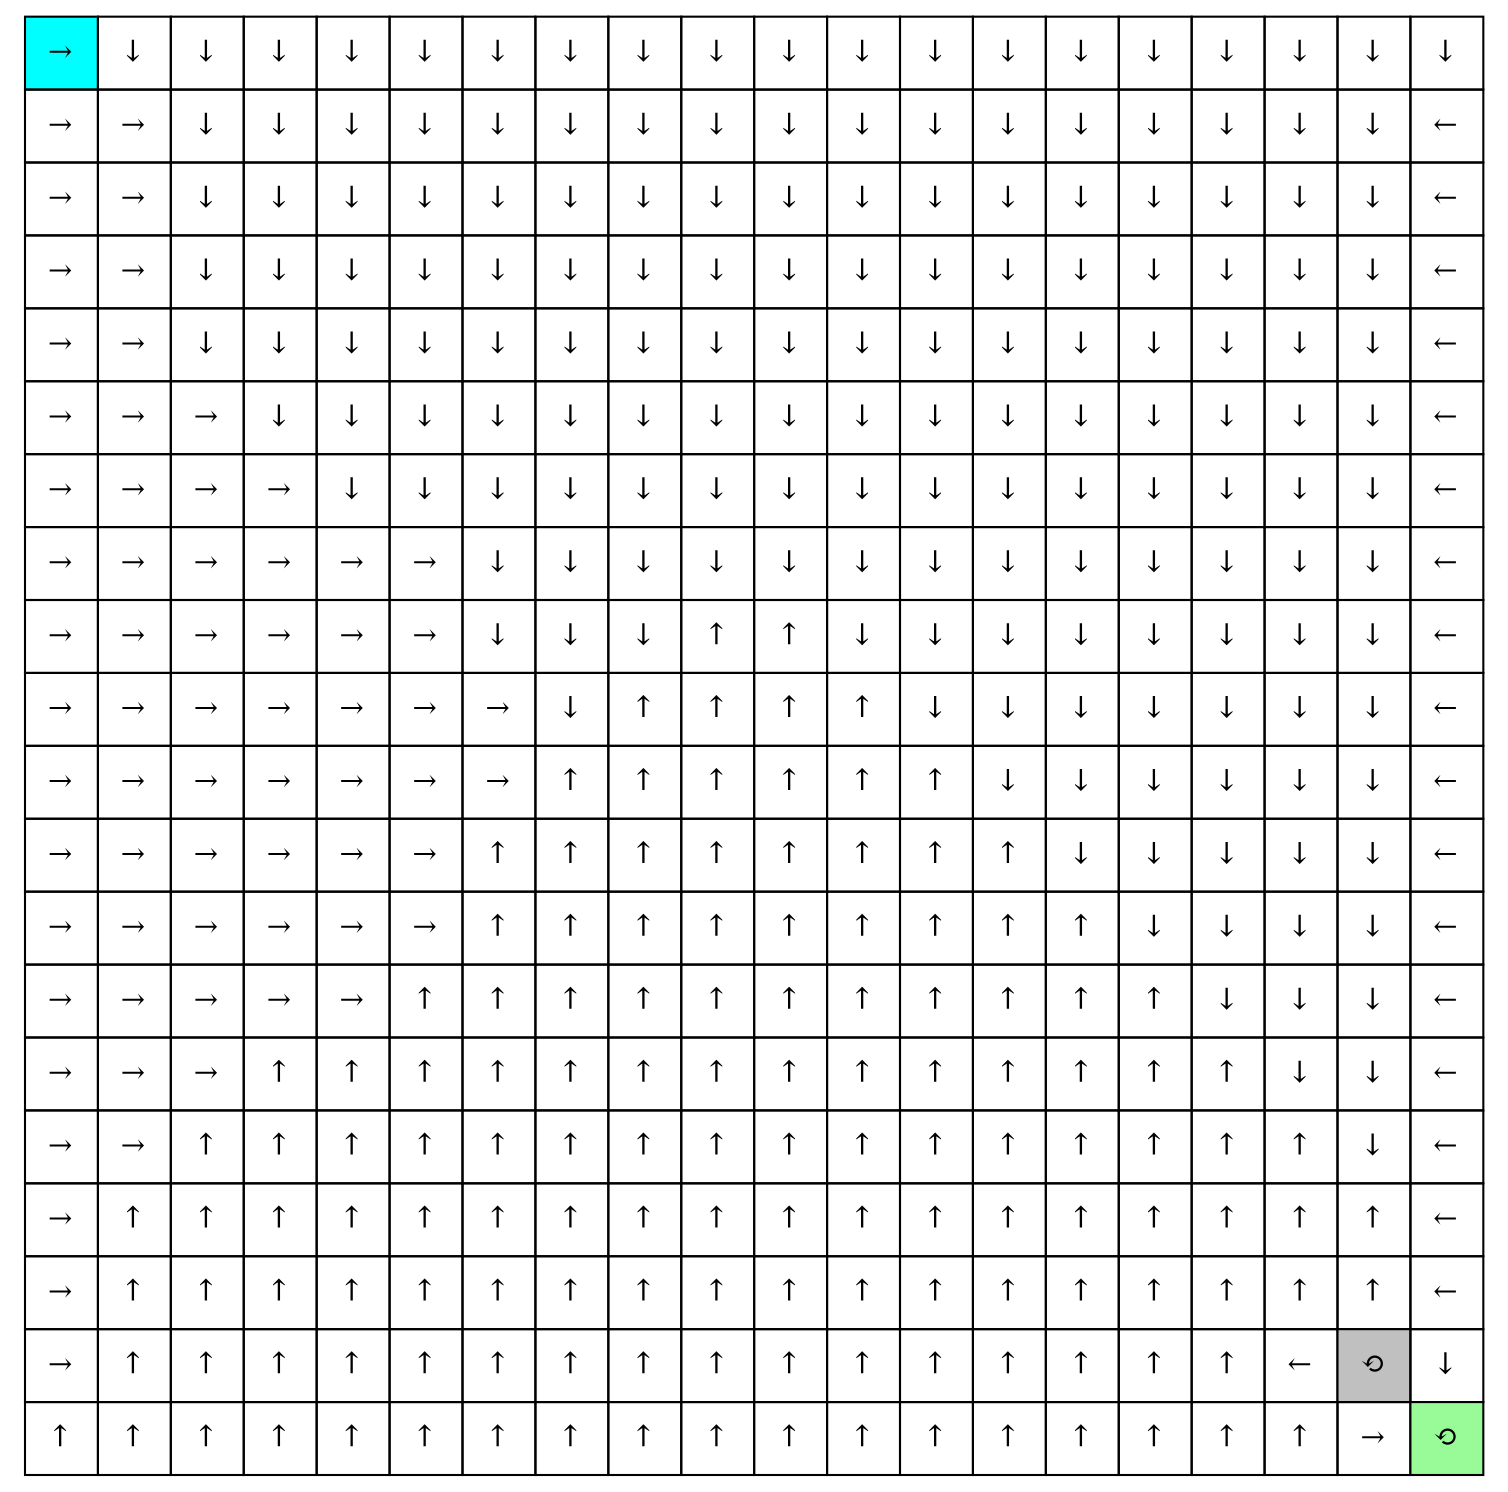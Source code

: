 digraph G
{
node [shape=plaintext]
a[label=<<TABLE BORDER="0" CELLBORDER="1" CELLSPACING="0">
<TR>
<TD width="35" height="35" fixedsize="true" BGCOLOR="cyan">&#x2192;</TD>
<TD width="35" height="35" fixedsize="true">&#x2193;</TD>
<TD width="35" height="35" fixedsize="true">&#x2193;</TD>
<TD width="35" height="35" fixedsize="true">&#x2193;</TD>
<TD width="35" height="35" fixedsize="true">&#x2193;</TD>
<TD width="35" height="35" fixedsize="true">&#x2193;</TD>
<TD width="35" height="35" fixedsize="true">&#x2193;</TD>
<TD width="35" height="35" fixedsize="true">&#x2193;</TD>
<TD width="35" height="35" fixedsize="true">&#x2193;</TD>
<TD width="35" height="35" fixedsize="true">&#x2193;</TD>
<TD width="35" height="35" fixedsize="true">&#x2193;</TD>
<TD width="35" height="35" fixedsize="true">&#x2193;</TD>
<TD width="35" height="35" fixedsize="true">&#x2193;</TD>
<TD width="35" height="35" fixedsize="true">&#x2193;</TD>
<TD width="35" height="35" fixedsize="true">&#x2193;</TD>
<TD width="35" height="35" fixedsize="true">&#x2193;</TD>
<TD width="35" height="35" fixedsize="true">&#x2193;</TD>
<TD width="35" height="35" fixedsize="true">&#x2193;</TD>
<TD width="35" height="35" fixedsize="true">&#x2193;</TD>
<TD width="35" height="35" fixedsize="true">&#x2193;</TD>
</TR>
<TR>
<TD width="35" height="35" fixedsize="true">&#x2192;</TD>
<TD width="35" height="35" fixedsize="true">&#x2192;</TD>
<TD width="35" height="35" fixedsize="true">&#x2193;</TD>
<TD width="35" height="35" fixedsize="true">&#x2193;</TD>
<TD width="35" height="35" fixedsize="true">&#x2193;</TD>
<TD width="35" height="35" fixedsize="true">&#x2193;</TD>
<TD width="35" height="35" fixedsize="true">&#x2193;</TD>
<TD width="35" height="35" fixedsize="true">&#x2193;</TD>
<TD width="35" height="35" fixedsize="true">&#x2193;</TD>
<TD width="35" height="35" fixedsize="true">&#x2193;</TD>
<TD width="35" height="35" fixedsize="true">&#x2193;</TD>
<TD width="35" height="35" fixedsize="true">&#x2193;</TD>
<TD width="35" height="35" fixedsize="true">&#x2193;</TD>
<TD width="35" height="35" fixedsize="true">&#x2193;</TD>
<TD width="35" height="35" fixedsize="true">&#x2193;</TD>
<TD width="35" height="35" fixedsize="true">&#x2193;</TD>
<TD width="35" height="35" fixedsize="true">&#x2193;</TD>
<TD width="35" height="35" fixedsize="true">&#x2193;</TD>
<TD width="35" height="35" fixedsize="true">&#x2193;</TD>
<TD width="35" height="35" fixedsize="true">&#x2190;</TD>
</TR>
<TR>
<TD width="35" height="35" fixedsize="true">&#x2192;</TD>
<TD width="35" height="35" fixedsize="true">&#x2192;</TD>
<TD width="35" height="35" fixedsize="true">&#x2193;</TD>
<TD width="35" height="35" fixedsize="true">&#x2193;</TD>
<TD width="35" height="35" fixedsize="true">&#x2193;</TD>
<TD width="35" height="35" fixedsize="true">&#x2193;</TD>
<TD width="35" height="35" fixedsize="true">&#x2193;</TD>
<TD width="35" height="35" fixedsize="true">&#x2193;</TD>
<TD width="35" height="35" fixedsize="true">&#x2193;</TD>
<TD width="35" height="35" fixedsize="true">&#x2193;</TD>
<TD width="35" height="35" fixedsize="true">&#x2193;</TD>
<TD width="35" height="35" fixedsize="true">&#x2193;</TD>
<TD width="35" height="35" fixedsize="true">&#x2193;</TD>
<TD width="35" height="35" fixedsize="true">&#x2193;</TD>
<TD width="35" height="35" fixedsize="true">&#x2193;</TD>
<TD width="35" height="35" fixedsize="true">&#x2193;</TD>
<TD width="35" height="35" fixedsize="true">&#x2193;</TD>
<TD width="35" height="35" fixedsize="true">&#x2193;</TD>
<TD width="35" height="35" fixedsize="true">&#x2193;</TD>
<TD width="35" height="35" fixedsize="true">&#x2190;</TD>
</TR>
<TR>
<TD width="35" height="35" fixedsize="true">&#x2192;</TD>
<TD width="35" height="35" fixedsize="true">&#x2192;</TD>
<TD width="35" height="35" fixedsize="true">&#x2193;</TD>
<TD width="35" height="35" fixedsize="true">&#x2193;</TD>
<TD width="35" height="35" fixedsize="true">&#x2193;</TD>
<TD width="35" height="35" fixedsize="true">&#x2193;</TD>
<TD width="35" height="35" fixedsize="true">&#x2193;</TD>
<TD width="35" height="35" fixedsize="true">&#x2193;</TD>
<TD width="35" height="35" fixedsize="true">&#x2193;</TD>
<TD width="35" height="35" fixedsize="true">&#x2193;</TD>
<TD width="35" height="35" fixedsize="true">&#x2193;</TD>
<TD width="35" height="35" fixedsize="true">&#x2193;</TD>
<TD width="35" height="35" fixedsize="true">&#x2193;</TD>
<TD width="35" height="35" fixedsize="true">&#x2193;</TD>
<TD width="35" height="35" fixedsize="true">&#x2193;</TD>
<TD width="35" height="35" fixedsize="true">&#x2193;</TD>
<TD width="35" height="35" fixedsize="true">&#x2193;</TD>
<TD width="35" height="35" fixedsize="true">&#x2193;</TD>
<TD width="35" height="35" fixedsize="true">&#x2193;</TD>
<TD width="35" height="35" fixedsize="true">&#x2190;</TD>
</TR>
<TR>
<TD width="35" height="35" fixedsize="true">&#x2192;</TD>
<TD width="35" height="35" fixedsize="true">&#x2192;</TD>
<TD width="35" height="35" fixedsize="true">&#x2193;</TD>
<TD width="35" height="35" fixedsize="true">&#x2193;</TD>
<TD width="35" height="35" fixedsize="true">&#x2193;</TD>
<TD width="35" height="35" fixedsize="true">&#x2193;</TD>
<TD width="35" height="35" fixedsize="true">&#x2193;</TD>
<TD width="35" height="35" fixedsize="true">&#x2193;</TD>
<TD width="35" height="35" fixedsize="true">&#x2193;</TD>
<TD width="35" height="35" fixedsize="true">&#x2193;</TD>
<TD width="35" height="35" fixedsize="true">&#x2193;</TD>
<TD width="35" height="35" fixedsize="true">&#x2193;</TD>
<TD width="35" height="35" fixedsize="true">&#x2193;</TD>
<TD width="35" height="35" fixedsize="true">&#x2193;</TD>
<TD width="35" height="35" fixedsize="true">&#x2193;</TD>
<TD width="35" height="35" fixedsize="true">&#x2193;</TD>
<TD width="35" height="35" fixedsize="true">&#x2193;</TD>
<TD width="35" height="35" fixedsize="true">&#x2193;</TD>
<TD width="35" height="35" fixedsize="true">&#x2193;</TD>
<TD width="35" height="35" fixedsize="true">&#x2190;</TD>
</TR>
<TR>
<TD width="35" height="35" fixedsize="true">&#x2192;</TD>
<TD width="35" height="35" fixedsize="true">&#x2192;</TD>
<TD width="35" height="35" fixedsize="true">&#x2192;</TD>
<TD width="35" height="35" fixedsize="true">&#x2193;</TD>
<TD width="35" height="35" fixedsize="true">&#x2193;</TD>
<TD width="35" height="35" fixedsize="true">&#x2193;</TD>
<TD width="35" height="35" fixedsize="true">&#x2193;</TD>
<TD width="35" height="35" fixedsize="true">&#x2193;</TD>
<TD width="35" height="35" fixedsize="true">&#x2193;</TD>
<TD width="35" height="35" fixedsize="true">&#x2193;</TD>
<TD width="35" height="35" fixedsize="true">&#x2193;</TD>
<TD width="35" height="35" fixedsize="true">&#x2193;</TD>
<TD width="35" height="35" fixedsize="true">&#x2193;</TD>
<TD width="35" height="35" fixedsize="true">&#x2193;</TD>
<TD width="35" height="35" fixedsize="true">&#x2193;</TD>
<TD width="35" height="35" fixedsize="true">&#x2193;</TD>
<TD width="35" height="35" fixedsize="true">&#x2193;</TD>
<TD width="35" height="35" fixedsize="true">&#x2193;</TD>
<TD width="35" height="35" fixedsize="true">&#x2193;</TD>
<TD width="35" height="35" fixedsize="true">&#x2190;</TD>
</TR>
<TR>
<TD width="35" height="35" fixedsize="true">&#x2192;</TD>
<TD width="35" height="35" fixedsize="true">&#x2192;</TD>
<TD width="35" height="35" fixedsize="true">&#x2192;</TD>
<TD width="35" height="35" fixedsize="true">&#x2192;</TD>
<TD width="35" height="35" fixedsize="true">&#x2193;</TD>
<TD width="35" height="35" fixedsize="true">&#x2193;</TD>
<TD width="35" height="35" fixedsize="true">&#x2193;</TD>
<TD width="35" height="35" fixedsize="true">&#x2193;</TD>
<TD width="35" height="35" fixedsize="true">&#x2193;</TD>
<TD width="35" height="35" fixedsize="true">&#x2193;</TD>
<TD width="35" height="35" fixedsize="true">&#x2193;</TD>
<TD width="35" height="35" fixedsize="true">&#x2193;</TD>
<TD width="35" height="35" fixedsize="true">&#x2193;</TD>
<TD width="35" height="35" fixedsize="true">&#x2193;</TD>
<TD width="35" height="35" fixedsize="true">&#x2193;</TD>
<TD width="35" height="35" fixedsize="true">&#x2193;</TD>
<TD width="35" height="35" fixedsize="true">&#x2193;</TD>
<TD width="35" height="35" fixedsize="true">&#x2193;</TD>
<TD width="35" height="35" fixedsize="true">&#x2193;</TD>
<TD width="35" height="35" fixedsize="true">&#x2190;</TD>
</TR>
<TR>
<TD width="35" height="35" fixedsize="true">&#x2192;</TD>
<TD width="35" height="35" fixedsize="true">&#x2192;</TD>
<TD width="35" height="35" fixedsize="true">&#x2192;</TD>
<TD width="35" height="35" fixedsize="true">&#x2192;</TD>
<TD width="35" height="35" fixedsize="true">&#x2192;</TD>
<TD width="35" height="35" fixedsize="true">&#x2192;</TD>
<TD width="35" height="35" fixedsize="true">&#x2193;</TD>
<TD width="35" height="35" fixedsize="true">&#x2193;</TD>
<TD width="35" height="35" fixedsize="true">&#x2193;</TD>
<TD width="35" height="35" fixedsize="true">&#x2193;</TD>
<TD width="35" height="35" fixedsize="true">&#x2193;</TD>
<TD width="35" height="35" fixedsize="true">&#x2193;</TD>
<TD width="35" height="35" fixedsize="true">&#x2193;</TD>
<TD width="35" height="35" fixedsize="true">&#x2193;</TD>
<TD width="35" height="35" fixedsize="true">&#x2193;</TD>
<TD width="35" height="35" fixedsize="true">&#x2193;</TD>
<TD width="35" height="35" fixedsize="true">&#x2193;</TD>
<TD width="35" height="35" fixedsize="true">&#x2193;</TD>
<TD width="35" height="35" fixedsize="true">&#x2193;</TD>
<TD width="35" height="35" fixedsize="true">&#x2190;</TD>
</TR>
<TR>
<TD width="35" height="35" fixedsize="true">&#x2192;</TD>
<TD width="35" height="35" fixedsize="true">&#x2192;</TD>
<TD width="35" height="35" fixedsize="true">&#x2192;</TD>
<TD width="35" height="35" fixedsize="true">&#x2192;</TD>
<TD width="35" height="35" fixedsize="true">&#x2192;</TD>
<TD width="35" height="35" fixedsize="true">&#x2192;</TD>
<TD width="35" height="35" fixedsize="true">&#x2193;</TD>
<TD width="35" height="35" fixedsize="true">&#x2193;</TD>
<TD width="35" height="35" fixedsize="true">&#x2193;</TD>
<TD width="35" height="35" fixedsize="true">&#x2191;</TD>
<TD width="35" height="35" fixedsize="true">&#x2191;</TD>
<TD width="35" height="35" fixedsize="true">&#x2193;</TD>
<TD width="35" height="35" fixedsize="true">&#x2193;</TD>
<TD width="35" height="35" fixedsize="true">&#x2193;</TD>
<TD width="35" height="35" fixedsize="true">&#x2193;</TD>
<TD width="35" height="35" fixedsize="true">&#x2193;</TD>
<TD width="35" height="35" fixedsize="true">&#x2193;</TD>
<TD width="35" height="35" fixedsize="true">&#x2193;</TD>
<TD width="35" height="35" fixedsize="true">&#x2193;</TD>
<TD width="35" height="35" fixedsize="true">&#x2190;</TD>
</TR>
<TR>
<TD width="35" height="35" fixedsize="true">&#x2192;</TD>
<TD width="35" height="35" fixedsize="true">&#x2192;</TD>
<TD width="35" height="35" fixedsize="true">&#x2192;</TD>
<TD width="35" height="35" fixedsize="true">&#x2192;</TD>
<TD width="35" height="35" fixedsize="true">&#x2192;</TD>
<TD width="35" height="35" fixedsize="true">&#x2192;</TD>
<TD width="35" height="35" fixedsize="true">&#x2192;</TD>
<TD width="35" height="35" fixedsize="true">&#x2193;</TD>
<TD width="35" height="35" fixedsize="true">&#x2191;</TD>
<TD width="35" height="35" fixedsize="true">&#x2191;</TD>
<TD width="35" height="35" fixedsize="true">&#x2191;</TD>
<TD width="35" height="35" fixedsize="true">&#x2191;</TD>
<TD width="35" height="35" fixedsize="true">&#x2193;</TD>
<TD width="35" height="35" fixedsize="true">&#x2193;</TD>
<TD width="35" height="35" fixedsize="true">&#x2193;</TD>
<TD width="35" height="35" fixedsize="true">&#x2193;</TD>
<TD width="35" height="35" fixedsize="true">&#x2193;</TD>
<TD width="35" height="35" fixedsize="true">&#x2193;</TD>
<TD width="35" height="35" fixedsize="true">&#x2193;</TD>
<TD width="35" height="35" fixedsize="true">&#x2190;</TD>
</TR>
<TR>
<TD width="35" height="35" fixedsize="true">&#x2192;</TD>
<TD width="35" height="35" fixedsize="true">&#x2192;</TD>
<TD width="35" height="35" fixedsize="true">&#x2192;</TD>
<TD width="35" height="35" fixedsize="true">&#x2192;</TD>
<TD width="35" height="35" fixedsize="true">&#x2192;</TD>
<TD width="35" height="35" fixedsize="true">&#x2192;</TD>
<TD width="35" height="35" fixedsize="true">&#x2192;</TD>
<TD width="35" height="35" fixedsize="true">&#x2191;</TD>
<TD width="35" height="35" fixedsize="true">&#x2191;</TD>
<TD width="35" height="35" fixedsize="true">&#x2191;</TD>
<TD width="35" height="35" fixedsize="true">&#x2191;</TD>
<TD width="35" height="35" fixedsize="true">&#x2191;</TD>
<TD width="35" height="35" fixedsize="true">&#x2191;</TD>
<TD width="35" height="35" fixedsize="true">&#x2193;</TD>
<TD width="35" height="35" fixedsize="true">&#x2193;</TD>
<TD width="35" height="35" fixedsize="true">&#x2193;</TD>
<TD width="35" height="35" fixedsize="true">&#x2193;</TD>
<TD width="35" height="35" fixedsize="true">&#x2193;</TD>
<TD width="35" height="35" fixedsize="true">&#x2193;</TD>
<TD width="35" height="35" fixedsize="true">&#x2190;</TD>
</TR>
<TR>
<TD width="35" height="35" fixedsize="true">&#x2192;</TD>
<TD width="35" height="35" fixedsize="true">&#x2192;</TD>
<TD width="35" height="35" fixedsize="true">&#x2192;</TD>
<TD width="35" height="35" fixedsize="true">&#x2192;</TD>
<TD width="35" height="35" fixedsize="true">&#x2192;</TD>
<TD width="35" height="35" fixedsize="true">&#x2192;</TD>
<TD width="35" height="35" fixedsize="true">&#x2191;</TD>
<TD width="35" height="35" fixedsize="true">&#x2191;</TD>
<TD width="35" height="35" fixedsize="true">&#x2191;</TD>
<TD width="35" height="35" fixedsize="true">&#x2191;</TD>
<TD width="35" height="35" fixedsize="true">&#x2191;</TD>
<TD width="35" height="35" fixedsize="true">&#x2191;</TD>
<TD width="35" height="35" fixedsize="true">&#x2191;</TD>
<TD width="35" height="35" fixedsize="true">&#x2191;</TD>
<TD width="35" height="35" fixedsize="true">&#x2193;</TD>
<TD width="35" height="35" fixedsize="true">&#x2193;</TD>
<TD width="35" height="35" fixedsize="true">&#x2193;</TD>
<TD width="35" height="35" fixedsize="true">&#x2193;</TD>
<TD width="35" height="35" fixedsize="true">&#x2193;</TD>
<TD width="35" height="35" fixedsize="true">&#x2190;</TD>
</TR>
<TR>
<TD width="35" height="35" fixedsize="true">&#x2192;</TD>
<TD width="35" height="35" fixedsize="true">&#x2192;</TD>
<TD width="35" height="35" fixedsize="true">&#x2192;</TD>
<TD width="35" height="35" fixedsize="true">&#x2192;</TD>
<TD width="35" height="35" fixedsize="true">&#x2192;</TD>
<TD width="35" height="35" fixedsize="true">&#x2192;</TD>
<TD width="35" height="35" fixedsize="true">&#x2191;</TD>
<TD width="35" height="35" fixedsize="true">&#x2191;</TD>
<TD width="35" height="35" fixedsize="true">&#x2191;</TD>
<TD width="35" height="35" fixedsize="true">&#x2191;</TD>
<TD width="35" height="35" fixedsize="true">&#x2191;</TD>
<TD width="35" height="35" fixedsize="true">&#x2191;</TD>
<TD width="35" height="35" fixedsize="true">&#x2191;</TD>
<TD width="35" height="35" fixedsize="true">&#x2191;</TD>
<TD width="35" height="35" fixedsize="true">&#x2191;</TD>
<TD width="35" height="35" fixedsize="true">&#x2193;</TD>
<TD width="35" height="35" fixedsize="true">&#x2193;</TD>
<TD width="35" height="35" fixedsize="true">&#x2193;</TD>
<TD width="35" height="35" fixedsize="true">&#x2193;</TD>
<TD width="35" height="35" fixedsize="true">&#x2190;</TD>
</TR>
<TR>
<TD width="35" height="35" fixedsize="true">&#x2192;</TD>
<TD width="35" height="35" fixedsize="true">&#x2192;</TD>
<TD width="35" height="35" fixedsize="true">&#x2192;</TD>
<TD width="35" height="35" fixedsize="true">&#x2192;</TD>
<TD width="35" height="35" fixedsize="true">&#x2192;</TD>
<TD width="35" height="35" fixedsize="true">&#x2191;</TD>
<TD width="35" height="35" fixedsize="true">&#x2191;</TD>
<TD width="35" height="35" fixedsize="true">&#x2191;</TD>
<TD width="35" height="35" fixedsize="true">&#x2191;</TD>
<TD width="35" height="35" fixedsize="true">&#x2191;</TD>
<TD width="35" height="35" fixedsize="true">&#x2191;</TD>
<TD width="35" height="35" fixedsize="true">&#x2191;</TD>
<TD width="35" height="35" fixedsize="true">&#x2191;</TD>
<TD width="35" height="35" fixedsize="true">&#x2191;</TD>
<TD width="35" height="35" fixedsize="true">&#x2191;</TD>
<TD width="35" height="35" fixedsize="true">&#x2191;</TD>
<TD width="35" height="35" fixedsize="true">&#x2193;</TD>
<TD width="35" height="35" fixedsize="true">&#x2193;</TD>
<TD width="35" height="35" fixedsize="true">&#x2193;</TD>
<TD width="35" height="35" fixedsize="true">&#x2190;</TD>
</TR>
<TR>
<TD width="35" height="35" fixedsize="true">&#x2192;</TD>
<TD width="35" height="35" fixedsize="true">&#x2192;</TD>
<TD width="35" height="35" fixedsize="true">&#x2192;</TD>
<TD width="35" height="35" fixedsize="true">&#x2191;</TD>
<TD width="35" height="35" fixedsize="true">&#x2191;</TD>
<TD width="35" height="35" fixedsize="true">&#x2191;</TD>
<TD width="35" height="35" fixedsize="true">&#x2191;</TD>
<TD width="35" height="35" fixedsize="true">&#x2191;</TD>
<TD width="35" height="35" fixedsize="true">&#x2191;</TD>
<TD width="35" height="35" fixedsize="true">&#x2191;</TD>
<TD width="35" height="35" fixedsize="true">&#x2191;</TD>
<TD width="35" height="35" fixedsize="true">&#x2191;</TD>
<TD width="35" height="35" fixedsize="true">&#x2191;</TD>
<TD width="35" height="35" fixedsize="true">&#x2191;</TD>
<TD width="35" height="35" fixedsize="true">&#x2191;</TD>
<TD width="35" height="35" fixedsize="true">&#x2191;</TD>
<TD width="35" height="35" fixedsize="true">&#x2191;</TD>
<TD width="35" height="35" fixedsize="true">&#x2193;</TD>
<TD width="35" height="35" fixedsize="true">&#x2193;</TD>
<TD width="35" height="35" fixedsize="true">&#x2190;</TD>
</TR>
<TR>
<TD width="35" height="35" fixedsize="true">&#x2192;</TD>
<TD width="35" height="35" fixedsize="true">&#x2192;</TD>
<TD width="35" height="35" fixedsize="true">&#x2191;</TD>
<TD width="35" height="35" fixedsize="true">&#x2191;</TD>
<TD width="35" height="35" fixedsize="true">&#x2191;</TD>
<TD width="35" height="35" fixedsize="true">&#x2191;</TD>
<TD width="35" height="35" fixedsize="true">&#x2191;</TD>
<TD width="35" height="35" fixedsize="true">&#x2191;</TD>
<TD width="35" height="35" fixedsize="true">&#x2191;</TD>
<TD width="35" height="35" fixedsize="true">&#x2191;</TD>
<TD width="35" height="35" fixedsize="true">&#x2191;</TD>
<TD width="35" height="35" fixedsize="true">&#x2191;</TD>
<TD width="35" height="35" fixedsize="true">&#x2191;</TD>
<TD width="35" height="35" fixedsize="true">&#x2191;</TD>
<TD width="35" height="35" fixedsize="true">&#x2191;</TD>
<TD width="35" height="35" fixedsize="true">&#x2191;</TD>
<TD width="35" height="35" fixedsize="true">&#x2191;</TD>
<TD width="35" height="35" fixedsize="true">&#x2191;</TD>
<TD width="35" height="35" fixedsize="true">&#x2193;</TD>
<TD width="35" height="35" fixedsize="true">&#x2190;</TD>
</TR>
<TR>
<TD width="35" height="35" fixedsize="true">&#x2192;</TD>
<TD width="35" height="35" fixedsize="true">&#x2191;</TD>
<TD width="35" height="35" fixedsize="true">&#x2191;</TD>
<TD width="35" height="35" fixedsize="true">&#x2191;</TD>
<TD width="35" height="35" fixedsize="true">&#x2191;</TD>
<TD width="35" height="35" fixedsize="true">&#x2191;</TD>
<TD width="35" height="35" fixedsize="true">&#x2191;</TD>
<TD width="35" height="35" fixedsize="true">&#x2191;</TD>
<TD width="35" height="35" fixedsize="true">&#x2191;</TD>
<TD width="35" height="35" fixedsize="true">&#x2191;</TD>
<TD width="35" height="35" fixedsize="true">&#x2191;</TD>
<TD width="35" height="35" fixedsize="true">&#x2191;</TD>
<TD width="35" height="35" fixedsize="true">&#x2191;</TD>
<TD width="35" height="35" fixedsize="true">&#x2191;</TD>
<TD width="35" height="35" fixedsize="true">&#x2191;</TD>
<TD width="35" height="35" fixedsize="true">&#x2191;</TD>
<TD width="35" height="35" fixedsize="true">&#x2191;</TD>
<TD width="35" height="35" fixedsize="true">&#x2191;</TD>
<TD width="35" height="35" fixedsize="true">&#x2191;</TD>
<TD width="35" height="35" fixedsize="true">&#x2190;</TD>
</TR>
<TR>
<TD width="35" height="35" fixedsize="true">&#x2192;</TD>
<TD width="35" height="35" fixedsize="true">&#x2191;</TD>
<TD width="35" height="35" fixedsize="true">&#x2191;</TD>
<TD width="35" height="35" fixedsize="true">&#x2191;</TD>
<TD width="35" height="35" fixedsize="true">&#x2191;</TD>
<TD width="35" height="35" fixedsize="true">&#x2191;</TD>
<TD width="35" height="35" fixedsize="true">&#x2191;</TD>
<TD width="35" height="35" fixedsize="true">&#x2191;</TD>
<TD width="35" height="35" fixedsize="true">&#x2191;</TD>
<TD width="35" height="35" fixedsize="true">&#x2191;</TD>
<TD width="35" height="35" fixedsize="true">&#x2191;</TD>
<TD width="35" height="35" fixedsize="true">&#x2191;</TD>
<TD width="35" height="35" fixedsize="true">&#x2191;</TD>
<TD width="35" height="35" fixedsize="true">&#x2191;</TD>
<TD width="35" height="35" fixedsize="true">&#x2191;</TD>
<TD width="35" height="35" fixedsize="true">&#x2191;</TD>
<TD width="35" height="35" fixedsize="true">&#x2191;</TD>
<TD width="35" height="35" fixedsize="true">&#x2191;</TD>
<TD width="35" height="35" fixedsize="true">&#x2191;</TD>
<TD width="35" height="35" fixedsize="true">&#x2190;</TD>
</TR>
<TR>
<TD width="35" height="35" fixedsize="true">&#x2192;</TD>
<TD width="35" height="35" fixedsize="true">&#x2191;</TD>
<TD width="35" height="35" fixedsize="true">&#x2191;</TD>
<TD width="35" height="35" fixedsize="true">&#x2191;</TD>
<TD width="35" height="35" fixedsize="true">&#x2191;</TD>
<TD width="35" height="35" fixedsize="true">&#x2191;</TD>
<TD width="35" height="35" fixedsize="true">&#x2191;</TD>
<TD width="35" height="35" fixedsize="true">&#x2191;</TD>
<TD width="35" height="35" fixedsize="true">&#x2191;</TD>
<TD width="35" height="35" fixedsize="true">&#x2191;</TD>
<TD width="35" height="35" fixedsize="true">&#x2191;</TD>
<TD width="35" height="35" fixedsize="true">&#x2191;</TD>
<TD width="35" height="35" fixedsize="true">&#x2191;</TD>
<TD width="35" height="35" fixedsize="true">&#x2191;</TD>
<TD width="35" height="35" fixedsize="true">&#x2191;</TD>
<TD width="35" height="35" fixedsize="true">&#x2191;</TD>
<TD width="35" height="35" fixedsize="true">&#x2191;</TD>
<TD width="35" height="35" fixedsize="true">&#x2190;</TD>
<TD width="35" height="35" fixedsize="true" BGCOLOR="gray">&#x27F2;</TD>
<TD width="35" height="35" fixedsize="true">&#x2193;</TD>
</TR>
<TR>
<TD width="35" height="35" fixedsize="true">&#x2191;</TD>
<TD width="35" height="35" fixedsize="true">&#x2191;</TD>
<TD width="35" height="35" fixedsize="true">&#x2191;</TD>
<TD width="35" height="35" fixedsize="true">&#x2191;</TD>
<TD width="35" height="35" fixedsize="true">&#x2191;</TD>
<TD width="35" height="35" fixedsize="true">&#x2191;</TD>
<TD width="35" height="35" fixedsize="true">&#x2191;</TD>
<TD width="35" height="35" fixedsize="true">&#x2191;</TD>
<TD width="35" height="35" fixedsize="true">&#x2191;</TD>
<TD width="35" height="35" fixedsize="true">&#x2191;</TD>
<TD width="35" height="35" fixedsize="true">&#x2191;</TD>
<TD width="35" height="35" fixedsize="true">&#x2191;</TD>
<TD width="35" height="35" fixedsize="true">&#x2191;</TD>
<TD width="35" height="35" fixedsize="true">&#x2191;</TD>
<TD width="35" height="35" fixedsize="true">&#x2191;</TD>
<TD width="35" height="35" fixedsize="true">&#x2191;</TD>
<TD width="35" height="35" fixedsize="true">&#x2191;</TD>
<TD width="35" height="35" fixedsize="true">&#x2191;</TD>
<TD width="35" height="35" fixedsize="true">&#x2192;</TD>
<TD width="35" height="35" fixedsize="true" BGCOLOR="palegreen">&#x27F2;</TD>
</TR>
 </TABLE>>];
}
